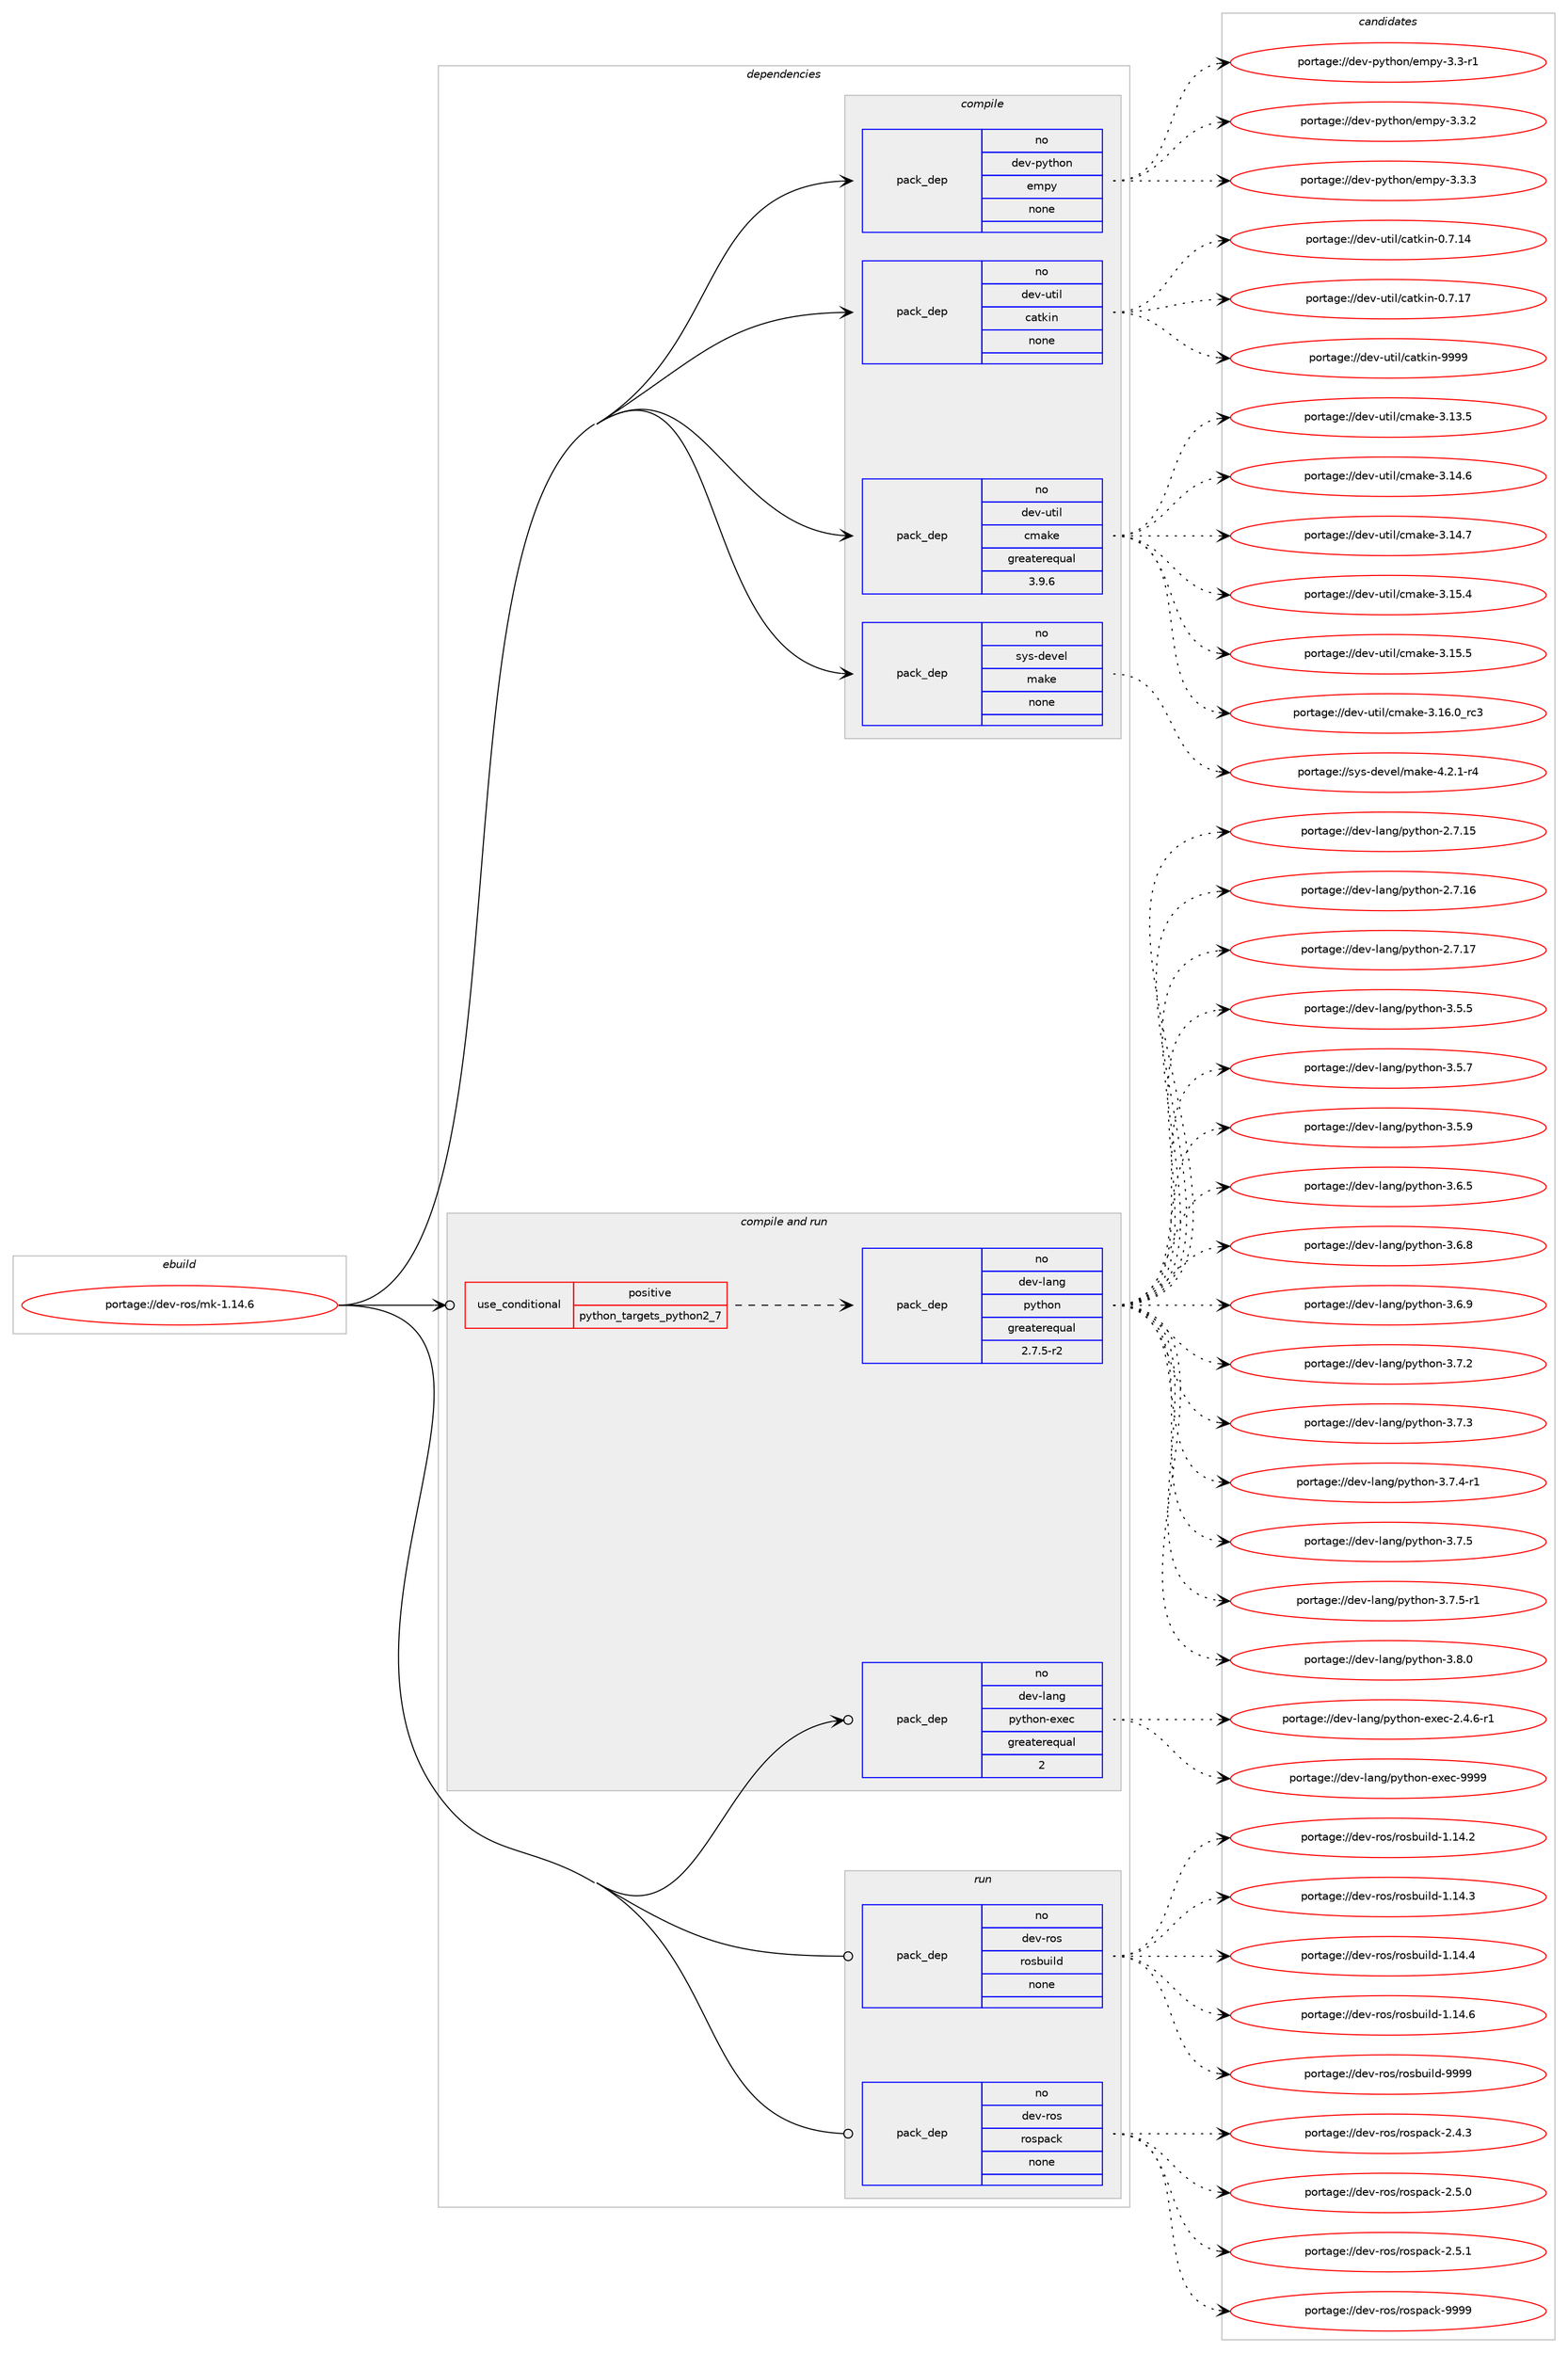 digraph prolog {

# *************
# Graph options
# *************

newrank=true;
concentrate=true;
compound=true;
graph [rankdir=LR,fontname=Helvetica,fontsize=10,ranksep=1.5];#, ranksep=2.5, nodesep=0.2];
edge  [arrowhead=vee];
node  [fontname=Helvetica,fontsize=10];

# **********
# The ebuild
# **********

subgraph cluster_leftcol {
color=gray;
rank=same;
label=<<i>ebuild</i>>;
id [label="portage://dev-ros/mk-1.14.6", color=red, width=4, href="../dev-ros/mk-1.14.6.svg"];
}

# ****************
# The dependencies
# ****************

subgraph cluster_midcol {
color=gray;
label=<<i>dependencies</i>>;
subgraph cluster_compile {
fillcolor="#eeeeee";
style=filled;
label=<<i>compile</i>>;
subgraph pack144561 {
dependency191089 [label=<<TABLE BORDER="0" CELLBORDER="1" CELLSPACING="0" CELLPADDING="4" WIDTH="220"><TR><TD ROWSPAN="6" CELLPADDING="30">pack_dep</TD></TR><TR><TD WIDTH="110">no</TD></TR><TR><TD>dev-python</TD></TR><TR><TD>empy</TD></TR><TR><TD>none</TD></TR><TR><TD></TD></TR></TABLE>>, shape=none, color=blue];
}
id:e -> dependency191089:w [weight=20,style="solid",arrowhead="vee"];
subgraph pack144562 {
dependency191090 [label=<<TABLE BORDER="0" CELLBORDER="1" CELLSPACING="0" CELLPADDING="4" WIDTH="220"><TR><TD ROWSPAN="6" CELLPADDING="30">pack_dep</TD></TR><TR><TD WIDTH="110">no</TD></TR><TR><TD>dev-util</TD></TR><TR><TD>catkin</TD></TR><TR><TD>none</TD></TR><TR><TD></TD></TR></TABLE>>, shape=none, color=blue];
}
id:e -> dependency191090:w [weight=20,style="solid",arrowhead="vee"];
subgraph pack144563 {
dependency191091 [label=<<TABLE BORDER="0" CELLBORDER="1" CELLSPACING="0" CELLPADDING="4" WIDTH="220"><TR><TD ROWSPAN="6" CELLPADDING="30">pack_dep</TD></TR><TR><TD WIDTH="110">no</TD></TR><TR><TD>dev-util</TD></TR><TR><TD>cmake</TD></TR><TR><TD>greaterequal</TD></TR><TR><TD>3.9.6</TD></TR></TABLE>>, shape=none, color=blue];
}
id:e -> dependency191091:w [weight=20,style="solid",arrowhead="vee"];
subgraph pack144564 {
dependency191092 [label=<<TABLE BORDER="0" CELLBORDER="1" CELLSPACING="0" CELLPADDING="4" WIDTH="220"><TR><TD ROWSPAN="6" CELLPADDING="30">pack_dep</TD></TR><TR><TD WIDTH="110">no</TD></TR><TR><TD>sys-devel</TD></TR><TR><TD>make</TD></TR><TR><TD>none</TD></TR><TR><TD></TD></TR></TABLE>>, shape=none, color=blue];
}
id:e -> dependency191092:w [weight=20,style="solid",arrowhead="vee"];
}
subgraph cluster_compileandrun {
fillcolor="#eeeeee";
style=filled;
label=<<i>compile and run</i>>;
subgraph cond43102 {
dependency191093 [label=<<TABLE BORDER="0" CELLBORDER="1" CELLSPACING="0" CELLPADDING="4"><TR><TD ROWSPAN="3" CELLPADDING="10">use_conditional</TD></TR><TR><TD>positive</TD></TR><TR><TD>python_targets_python2_7</TD></TR></TABLE>>, shape=none, color=red];
subgraph pack144565 {
dependency191094 [label=<<TABLE BORDER="0" CELLBORDER="1" CELLSPACING="0" CELLPADDING="4" WIDTH="220"><TR><TD ROWSPAN="6" CELLPADDING="30">pack_dep</TD></TR><TR><TD WIDTH="110">no</TD></TR><TR><TD>dev-lang</TD></TR><TR><TD>python</TD></TR><TR><TD>greaterequal</TD></TR><TR><TD>2.7.5-r2</TD></TR></TABLE>>, shape=none, color=blue];
}
dependency191093:e -> dependency191094:w [weight=20,style="dashed",arrowhead="vee"];
}
id:e -> dependency191093:w [weight=20,style="solid",arrowhead="odotvee"];
subgraph pack144566 {
dependency191095 [label=<<TABLE BORDER="0" CELLBORDER="1" CELLSPACING="0" CELLPADDING="4" WIDTH="220"><TR><TD ROWSPAN="6" CELLPADDING="30">pack_dep</TD></TR><TR><TD WIDTH="110">no</TD></TR><TR><TD>dev-lang</TD></TR><TR><TD>python-exec</TD></TR><TR><TD>greaterequal</TD></TR><TR><TD>2</TD></TR></TABLE>>, shape=none, color=blue];
}
id:e -> dependency191095:w [weight=20,style="solid",arrowhead="odotvee"];
}
subgraph cluster_run {
fillcolor="#eeeeee";
style=filled;
label=<<i>run</i>>;
subgraph pack144567 {
dependency191096 [label=<<TABLE BORDER="0" CELLBORDER="1" CELLSPACING="0" CELLPADDING="4" WIDTH="220"><TR><TD ROWSPAN="6" CELLPADDING="30">pack_dep</TD></TR><TR><TD WIDTH="110">no</TD></TR><TR><TD>dev-ros</TD></TR><TR><TD>rosbuild</TD></TR><TR><TD>none</TD></TR><TR><TD></TD></TR></TABLE>>, shape=none, color=blue];
}
id:e -> dependency191096:w [weight=20,style="solid",arrowhead="odot"];
subgraph pack144568 {
dependency191097 [label=<<TABLE BORDER="0" CELLBORDER="1" CELLSPACING="0" CELLPADDING="4" WIDTH="220"><TR><TD ROWSPAN="6" CELLPADDING="30">pack_dep</TD></TR><TR><TD WIDTH="110">no</TD></TR><TR><TD>dev-ros</TD></TR><TR><TD>rospack</TD></TR><TR><TD>none</TD></TR><TR><TD></TD></TR></TABLE>>, shape=none, color=blue];
}
id:e -> dependency191097:w [weight=20,style="solid",arrowhead="odot"];
}
}

# **************
# The candidates
# **************

subgraph cluster_choices {
rank=same;
color=gray;
label=<<i>candidates</i>>;

subgraph choice144561 {
color=black;
nodesep=1;
choiceportage1001011184511212111610411111047101109112121455146514511449 [label="portage://dev-python/empy-3.3-r1", color=red, width=4,href="../dev-python/empy-3.3-r1.svg"];
choiceportage1001011184511212111610411111047101109112121455146514650 [label="portage://dev-python/empy-3.3.2", color=red, width=4,href="../dev-python/empy-3.3.2.svg"];
choiceportage1001011184511212111610411111047101109112121455146514651 [label="portage://dev-python/empy-3.3.3", color=red, width=4,href="../dev-python/empy-3.3.3.svg"];
dependency191089:e -> choiceportage1001011184511212111610411111047101109112121455146514511449:w [style=dotted,weight="100"];
dependency191089:e -> choiceportage1001011184511212111610411111047101109112121455146514650:w [style=dotted,weight="100"];
dependency191089:e -> choiceportage1001011184511212111610411111047101109112121455146514651:w [style=dotted,weight="100"];
}
subgraph choice144562 {
color=black;
nodesep=1;
choiceportage1001011184511711610510847999711610710511045484655464952 [label="portage://dev-util/catkin-0.7.14", color=red, width=4,href="../dev-util/catkin-0.7.14.svg"];
choiceportage1001011184511711610510847999711610710511045484655464955 [label="portage://dev-util/catkin-0.7.17", color=red, width=4,href="../dev-util/catkin-0.7.17.svg"];
choiceportage100101118451171161051084799971161071051104557575757 [label="portage://dev-util/catkin-9999", color=red, width=4,href="../dev-util/catkin-9999.svg"];
dependency191090:e -> choiceportage1001011184511711610510847999711610710511045484655464952:w [style=dotted,weight="100"];
dependency191090:e -> choiceportage1001011184511711610510847999711610710511045484655464955:w [style=dotted,weight="100"];
dependency191090:e -> choiceportage100101118451171161051084799971161071051104557575757:w [style=dotted,weight="100"];
}
subgraph choice144563 {
color=black;
nodesep=1;
choiceportage1001011184511711610510847991099710710145514649514653 [label="portage://dev-util/cmake-3.13.5", color=red, width=4,href="../dev-util/cmake-3.13.5.svg"];
choiceportage1001011184511711610510847991099710710145514649524654 [label="portage://dev-util/cmake-3.14.6", color=red, width=4,href="../dev-util/cmake-3.14.6.svg"];
choiceportage1001011184511711610510847991099710710145514649524655 [label="portage://dev-util/cmake-3.14.7", color=red, width=4,href="../dev-util/cmake-3.14.7.svg"];
choiceportage1001011184511711610510847991099710710145514649534652 [label="portage://dev-util/cmake-3.15.4", color=red, width=4,href="../dev-util/cmake-3.15.4.svg"];
choiceportage1001011184511711610510847991099710710145514649534653 [label="portage://dev-util/cmake-3.15.5", color=red, width=4,href="../dev-util/cmake-3.15.5.svg"];
choiceportage1001011184511711610510847991099710710145514649544648951149951 [label="portage://dev-util/cmake-3.16.0_rc3", color=red, width=4,href="../dev-util/cmake-3.16.0_rc3.svg"];
dependency191091:e -> choiceportage1001011184511711610510847991099710710145514649514653:w [style=dotted,weight="100"];
dependency191091:e -> choiceportage1001011184511711610510847991099710710145514649524654:w [style=dotted,weight="100"];
dependency191091:e -> choiceportage1001011184511711610510847991099710710145514649524655:w [style=dotted,weight="100"];
dependency191091:e -> choiceportage1001011184511711610510847991099710710145514649534652:w [style=dotted,weight="100"];
dependency191091:e -> choiceportage1001011184511711610510847991099710710145514649534653:w [style=dotted,weight="100"];
dependency191091:e -> choiceportage1001011184511711610510847991099710710145514649544648951149951:w [style=dotted,weight="100"];
}
subgraph choice144564 {
color=black;
nodesep=1;
choiceportage1151211154510010111810110847109971071014552465046494511452 [label="portage://sys-devel/make-4.2.1-r4", color=red, width=4,href="../sys-devel/make-4.2.1-r4.svg"];
dependency191092:e -> choiceportage1151211154510010111810110847109971071014552465046494511452:w [style=dotted,weight="100"];
}
subgraph choice144565 {
color=black;
nodesep=1;
choiceportage10010111845108971101034711212111610411111045504655464953 [label="portage://dev-lang/python-2.7.15", color=red, width=4,href="../dev-lang/python-2.7.15.svg"];
choiceportage10010111845108971101034711212111610411111045504655464954 [label="portage://dev-lang/python-2.7.16", color=red, width=4,href="../dev-lang/python-2.7.16.svg"];
choiceportage10010111845108971101034711212111610411111045504655464955 [label="portage://dev-lang/python-2.7.17", color=red, width=4,href="../dev-lang/python-2.7.17.svg"];
choiceportage100101118451089711010347112121116104111110455146534653 [label="portage://dev-lang/python-3.5.5", color=red, width=4,href="../dev-lang/python-3.5.5.svg"];
choiceportage100101118451089711010347112121116104111110455146534655 [label="portage://dev-lang/python-3.5.7", color=red, width=4,href="../dev-lang/python-3.5.7.svg"];
choiceportage100101118451089711010347112121116104111110455146534657 [label="portage://dev-lang/python-3.5.9", color=red, width=4,href="../dev-lang/python-3.5.9.svg"];
choiceportage100101118451089711010347112121116104111110455146544653 [label="portage://dev-lang/python-3.6.5", color=red, width=4,href="../dev-lang/python-3.6.5.svg"];
choiceportage100101118451089711010347112121116104111110455146544656 [label="portage://dev-lang/python-3.6.8", color=red, width=4,href="../dev-lang/python-3.6.8.svg"];
choiceportage100101118451089711010347112121116104111110455146544657 [label="portage://dev-lang/python-3.6.9", color=red, width=4,href="../dev-lang/python-3.6.9.svg"];
choiceportage100101118451089711010347112121116104111110455146554650 [label="portage://dev-lang/python-3.7.2", color=red, width=4,href="../dev-lang/python-3.7.2.svg"];
choiceportage100101118451089711010347112121116104111110455146554651 [label="portage://dev-lang/python-3.7.3", color=red, width=4,href="../dev-lang/python-3.7.3.svg"];
choiceportage1001011184510897110103471121211161041111104551465546524511449 [label="portage://dev-lang/python-3.7.4-r1", color=red, width=4,href="../dev-lang/python-3.7.4-r1.svg"];
choiceportage100101118451089711010347112121116104111110455146554653 [label="portage://dev-lang/python-3.7.5", color=red, width=4,href="../dev-lang/python-3.7.5.svg"];
choiceportage1001011184510897110103471121211161041111104551465546534511449 [label="portage://dev-lang/python-3.7.5-r1", color=red, width=4,href="../dev-lang/python-3.7.5-r1.svg"];
choiceportage100101118451089711010347112121116104111110455146564648 [label="portage://dev-lang/python-3.8.0", color=red, width=4,href="../dev-lang/python-3.8.0.svg"];
dependency191094:e -> choiceportage10010111845108971101034711212111610411111045504655464953:w [style=dotted,weight="100"];
dependency191094:e -> choiceportage10010111845108971101034711212111610411111045504655464954:w [style=dotted,weight="100"];
dependency191094:e -> choiceportage10010111845108971101034711212111610411111045504655464955:w [style=dotted,weight="100"];
dependency191094:e -> choiceportage100101118451089711010347112121116104111110455146534653:w [style=dotted,weight="100"];
dependency191094:e -> choiceportage100101118451089711010347112121116104111110455146534655:w [style=dotted,weight="100"];
dependency191094:e -> choiceportage100101118451089711010347112121116104111110455146534657:w [style=dotted,weight="100"];
dependency191094:e -> choiceportage100101118451089711010347112121116104111110455146544653:w [style=dotted,weight="100"];
dependency191094:e -> choiceportage100101118451089711010347112121116104111110455146544656:w [style=dotted,weight="100"];
dependency191094:e -> choiceportage100101118451089711010347112121116104111110455146544657:w [style=dotted,weight="100"];
dependency191094:e -> choiceportage100101118451089711010347112121116104111110455146554650:w [style=dotted,weight="100"];
dependency191094:e -> choiceportage100101118451089711010347112121116104111110455146554651:w [style=dotted,weight="100"];
dependency191094:e -> choiceportage1001011184510897110103471121211161041111104551465546524511449:w [style=dotted,weight="100"];
dependency191094:e -> choiceportage100101118451089711010347112121116104111110455146554653:w [style=dotted,weight="100"];
dependency191094:e -> choiceportage1001011184510897110103471121211161041111104551465546534511449:w [style=dotted,weight="100"];
dependency191094:e -> choiceportage100101118451089711010347112121116104111110455146564648:w [style=dotted,weight="100"];
}
subgraph choice144566 {
color=black;
nodesep=1;
choiceportage10010111845108971101034711212111610411111045101120101994550465246544511449 [label="portage://dev-lang/python-exec-2.4.6-r1", color=red, width=4,href="../dev-lang/python-exec-2.4.6-r1.svg"];
choiceportage10010111845108971101034711212111610411111045101120101994557575757 [label="portage://dev-lang/python-exec-9999", color=red, width=4,href="../dev-lang/python-exec-9999.svg"];
dependency191095:e -> choiceportage10010111845108971101034711212111610411111045101120101994550465246544511449:w [style=dotted,weight="100"];
dependency191095:e -> choiceportage10010111845108971101034711212111610411111045101120101994557575757:w [style=dotted,weight="100"];
}
subgraph choice144567 {
color=black;
nodesep=1;
choiceportage10010111845114111115471141111159811710510810045494649524650 [label="portage://dev-ros/rosbuild-1.14.2", color=red, width=4,href="../dev-ros/rosbuild-1.14.2.svg"];
choiceportage10010111845114111115471141111159811710510810045494649524651 [label="portage://dev-ros/rosbuild-1.14.3", color=red, width=4,href="../dev-ros/rosbuild-1.14.3.svg"];
choiceportage10010111845114111115471141111159811710510810045494649524652 [label="portage://dev-ros/rosbuild-1.14.4", color=red, width=4,href="../dev-ros/rosbuild-1.14.4.svg"];
choiceportage10010111845114111115471141111159811710510810045494649524654 [label="portage://dev-ros/rosbuild-1.14.6", color=red, width=4,href="../dev-ros/rosbuild-1.14.6.svg"];
choiceportage1001011184511411111547114111115981171051081004557575757 [label="portage://dev-ros/rosbuild-9999", color=red, width=4,href="../dev-ros/rosbuild-9999.svg"];
dependency191096:e -> choiceportage10010111845114111115471141111159811710510810045494649524650:w [style=dotted,weight="100"];
dependency191096:e -> choiceportage10010111845114111115471141111159811710510810045494649524651:w [style=dotted,weight="100"];
dependency191096:e -> choiceportage10010111845114111115471141111159811710510810045494649524652:w [style=dotted,weight="100"];
dependency191096:e -> choiceportage10010111845114111115471141111159811710510810045494649524654:w [style=dotted,weight="100"];
dependency191096:e -> choiceportage1001011184511411111547114111115981171051081004557575757:w [style=dotted,weight="100"];
}
subgraph choice144568 {
color=black;
nodesep=1;
choiceportage10010111845114111115471141111151129799107455046524651 [label="portage://dev-ros/rospack-2.4.3", color=red, width=4,href="../dev-ros/rospack-2.4.3.svg"];
choiceportage10010111845114111115471141111151129799107455046534648 [label="portage://dev-ros/rospack-2.5.0", color=red, width=4,href="../dev-ros/rospack-2.5.0.svg"];
choiceportage10010111845114111115471141111151129799107455046534649 [label="portage://dev-ros/rospack-2.5.1", color=red, width=4,href="../dev-ros/rospack-2.5.1.svg"];
choiceportage100101118451141111154711411111511297991074557575757 [label="portage://dev-ros/rospack-9999", color=red, width=4,href="../dev-ros/rospack-9999.svg"];
dependency191097:e -> choiceportage10010111845114111115471141111151129799107455046524651:w [style=dotted,weight="100"];
dependency191097:e -> choiceportage10010111845114111115471141111151129799107455046534648:w [style=dotted,weight="100"];
dependency191097:e -> choiceportage10010111845114111115471141111151129799107455046534649:w [style=dotted,weight="100"];
dependency191097:e -> choiceportage100101118451141111154711411111511297991074557575757:w [style=dotted,weight="100"];
}
}

}
